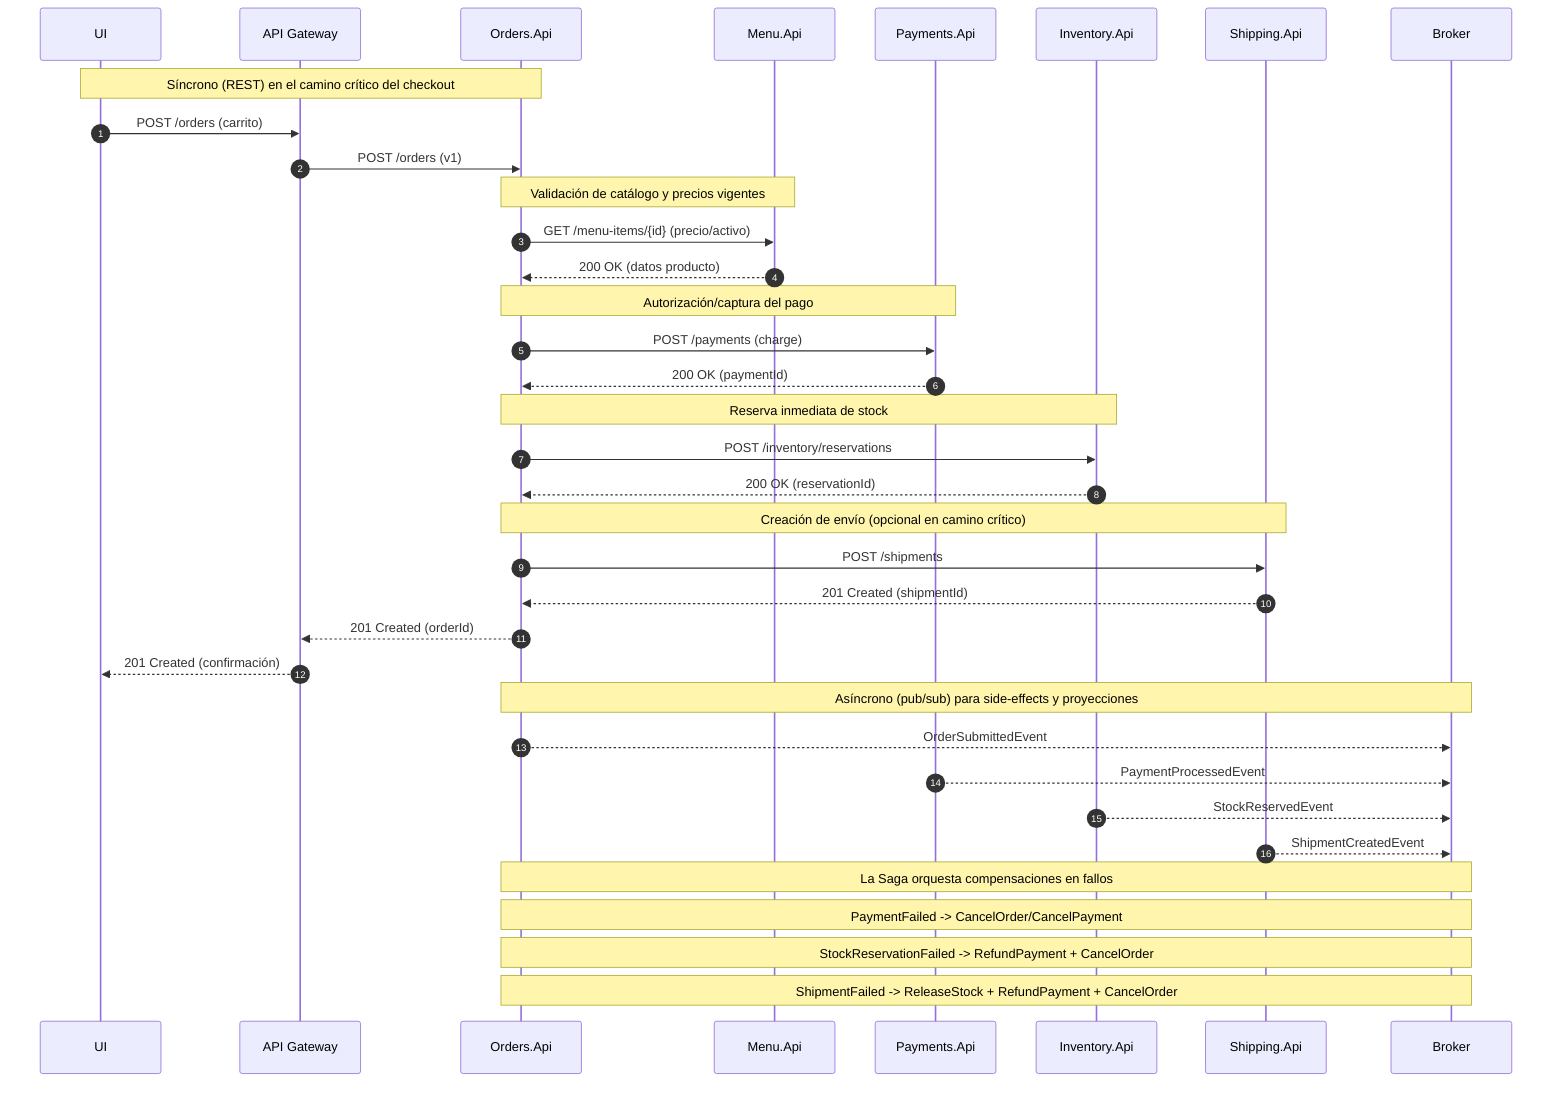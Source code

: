 ﻿sequenceDiagram
autonumber
participant UI as UI
participant GW as API Gateway
participant ORD as Orders.Api
participant MENU as Menu.Api
participant PAY as Payments.Api
participant INV as Inventory.Api
participant SHIP as Shipping.Api
participant BUS as Broker

Note over UI,ORD: Síncrono (REST) en el camino crítico del checkout
UI->>GW: POST /orders (carrito)
GW->>ORD: POST /orders (v1)

Note over ORD,MENU: Validación de catálogo y precios vigentes
ORD->>MENU: GET /menu-items/{id} (precio/activo)
MENU-->>ORD: 200 OK (datos producto)

Note over ORD,PAY: Autorización/captura del pago
ORD->>PAY: POST /payments (charge)
PAY-->>ORD: 200 OK (paymentId)

Note over ORD,INV: Reserva inmediata de stock
ORD->>INV: POST /inventory/reservations
INV-->>ORD: 200 OK (reservationId)

Note over ORD,SHIP: Creación de envío (opcional en camino crítico)
ORD->>SHIP: POST /shipments
SHIP-->>ORD: 201 Created (shipmentId)

ORD-->>GW: 201 Created (orderId)
GW-->>UI: 201 Created (confirmación)

Note over ORD,BUS: Asíncrono (pub/sub) para side-effects y proyecciones
ORD-->>BUS: OrderSubmittedEvent
PAY-->>BUS: PaymentProcessedEvent
INV-->>BUS: StockReservedEvent
SHIP-->>BUS: ShipmentCreatedEvent

Note over BUS,ORD: La Saga orquesta compensaciones en fallos
Note over BUS,ORD: PaymentFailed -> CancelOrder/CancelPayment
Note over BUS,ORD: StockReservationFailed -> RefundPayment + CancelOrder
Note over BUS,ORD: ShipmentFailed -> ReleaseStock + RefundPayment + CancelOrder